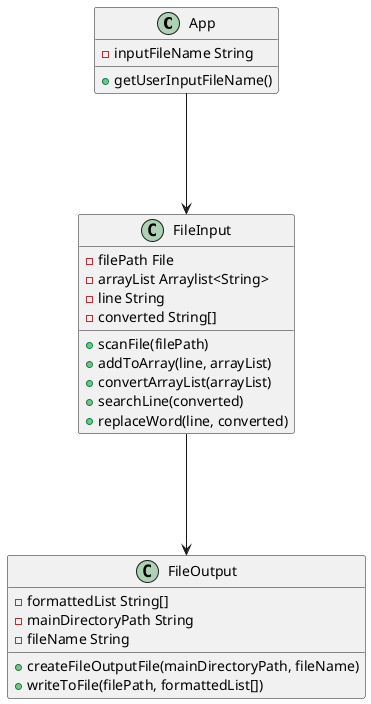 @startuml
'https://plantuml.com/sequence-diagram

class App {
    - inputFileName String

    + getUserInputFileName()
}

class FileInput {
    - filePath File
    - arrayList Arraylist<String>
    - line String
    - converted String[]

    + scanFile(filePath)
    + addToArray(line, arrayList)
    + convertArrayList(arrayList)
    + searchLine(converted)
    + replaceWord(line, converted)
}

class FileOutput {
    - formattedList String[]
    - mainDirectoryPath String
    - fileName String

    + createFileOutputFile(mainDirectoryPath, fileName)
    + writeToFile(filePath, formattedList[])
}

App ---> FileInput
FileInput ---> FileOutput
@enduml